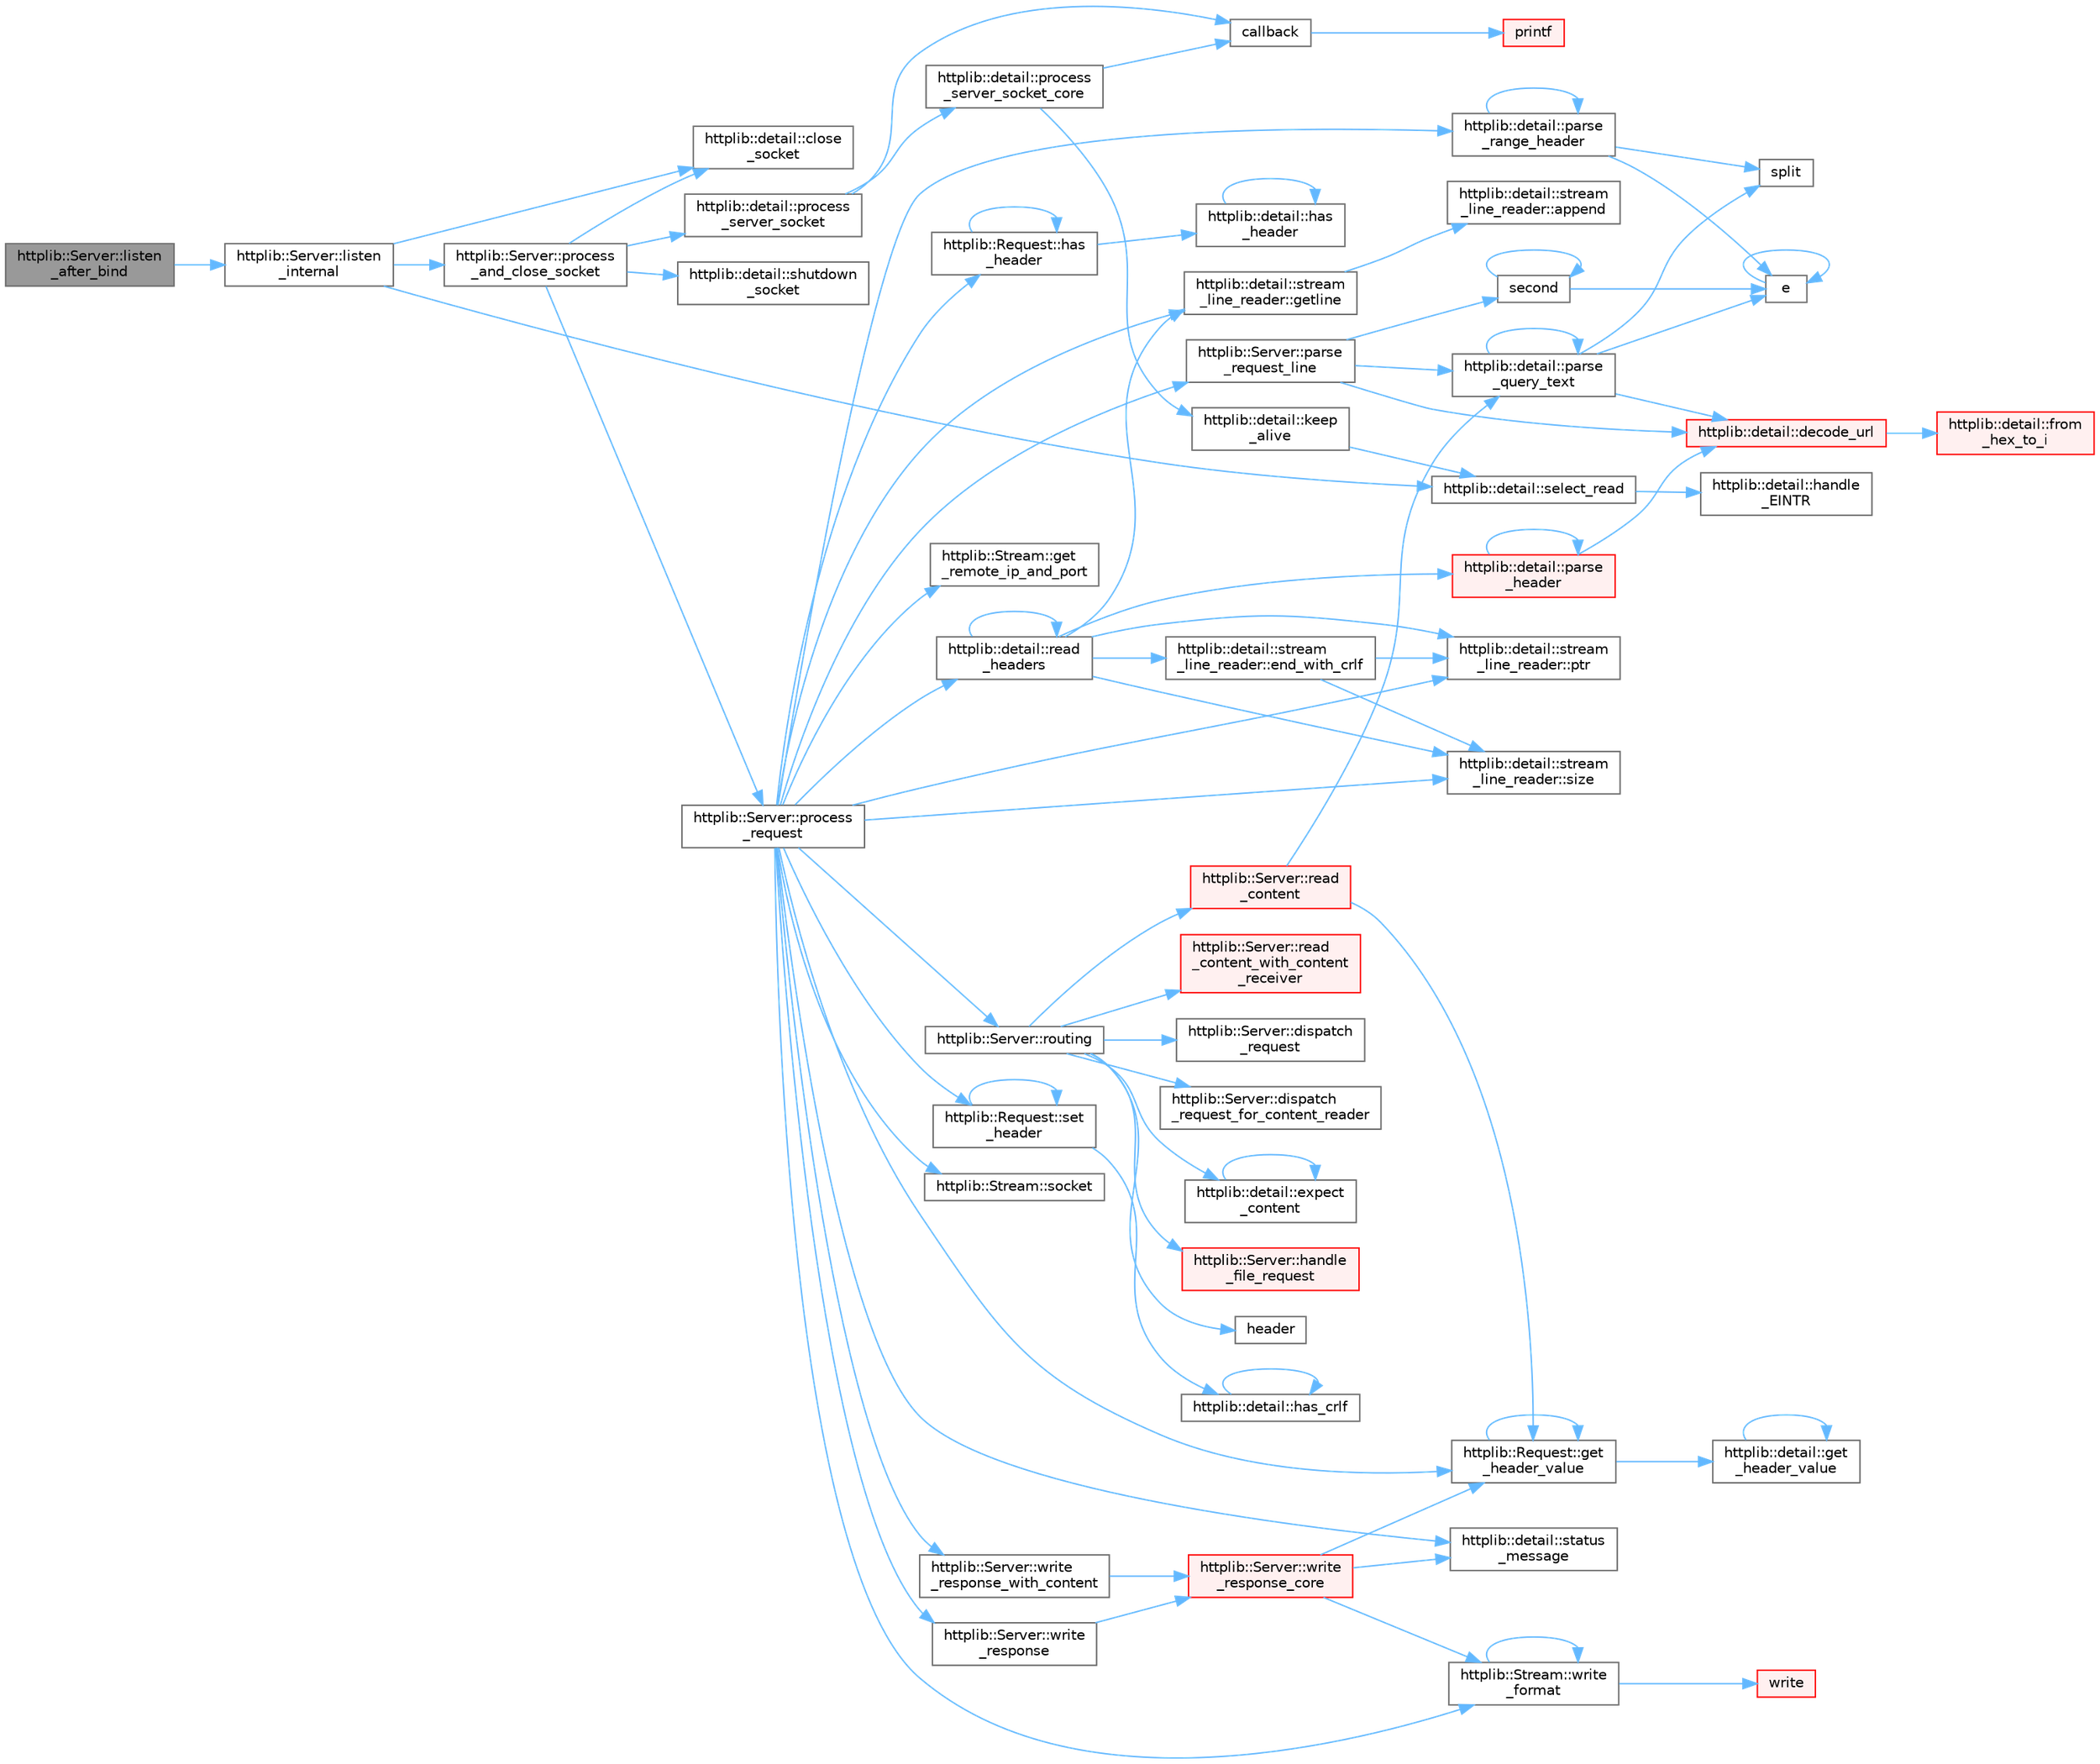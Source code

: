 digraph "httplib::Server::listen_after_bind"
{
 // LATEX_PDF_SIZE
  bgcolor="transparent";
  edge [fontname=Helvetica,fontsize=10,labelfontname=Helvetica,labelfontsize=10];
  node [fontname=Helvetica,fontsize=10,shape=box,height=0.2,width=0.4];
  rankdir="LR";
  Node1 [id="Node000001",label="httplib::Server::listen\l_after_bind",height=0.2,width=0.4,color="gray40", fillcolor="grey60", style="filled", fontcolor="black",tooltip=" "];
  Node1 -> Node2 [id="edge83_Node000001_Node000002",color="steelblue1",style="solid",tooltip=" "];
  Node2 [id="Node000002",label="httplib::Server::listen\l_internal",height=0.2,width=0.4,color="grey40", fillcolor="white", style="filled",URL="$classhttplib_1_1_server.html#adff9037bb77e3ff3d75c6d58e4ae621d",tooltip=" "];
  Node2 -> Node3 [id="edge84_Node000002_Node000003",color="steelblue1",style="solid",tooltip=" "];
  Node3 [id="Node000003",label="httplib::detail::close\l_socket",height=0.2,width=0.4,color="grey40", fillcolor="white", style="filled",URL="$namespacehttplib_1_1detail.html#ab97ddef67a99aee8ed2aec5e20d90286",tooltip=" "];
  Node2 -> Node4 [id="edge85_Node000002_Node000004",color="steelblue1",style="solid",tooltip=" "];
  Node4 [id="Node000004",label="httplib::Server::process\l_and_close_socket",height=0.2,width=0.4,color="grey40", fillcolor="white", style="filled",URL="$classhttplib_1_1_server.html#ac30c8ceb97d44f2a9032ee08e0744d6c",tooltip=" "];
  Node4 -> Node3 [id="edge86_Node000004_Node000003",color="steelblue1",style="solid",tooltip=" "];
  Node4 -> Node5 [id="edge87_Node000004_Node000005",color="steelblue1",style="solid",tooltip=" "];
  Node5 [id="Node000005",label="httplib::Server::process\l_request",height=0.2,width=0.4,color="grey40", fillcolor="white", style="filled",URL="$classhttplib_1_1_server.html#a10a80cd00cc21c7cd5f03de56a539fef",tooltip=" "];
  Node5 -> Node6 [id="edge88_Node000005_Node000006",color="steelblue1",style="solid",tooltip=" "];
  Node6 [id="Node000006",label="httplib::Request::get\l_header_value",height=0.2,width=0.4,color="grey40", fillcolor="white", style="filled",URL="$structhttplib_1_1_request.html#a4b4186433e1375a7be5eedb1a3c12d77",tooltip=" "];
  Node6 -> Node7 [id="edge89_Node000006_Node000007",color="steelblue1",style="solid",tooltip=" "];
  Node7 [id="Node000007",label="httplib::detail::get\l_header_value",height=0.2,width=0.4,color="grey40", fillcolor="white", style="filled",URL="$namespacehttplib_1_1detail.html#aef894f1e166e16c38e91b750b805b619",tooltip=" "];
  Node7 -> Node7 [id="edge90_Node000007_Node000007",color="steelblue1",style="solid",tooltip=" "];
  Node6 -> Node6 [id="edge91_Node000006_Node000006",color="steelblue1",style="solid",tooltip=" "];
  Node5 -> Node8 [id="edge92_Node000005_Node000008",color="steelblue1",style="solid",tooltip=" "];
  Node8 [id="Node000008",label="httplib::Stream::get\l_remote_ip_and_port",height=0.2,width=0.4,color="grey40", fillcolor="white", style="filled",URL="$classhttplib_1_1_stream.html#a69c4c8a58c9e943fea94f01e6b7dd5ca",tooltip=" "];
  Node5 -> Node9 [id="edge93_Node000005_Node000009",color="steelblue1",style="solid",tooltip=" "];
  Node9 [id="Node000009",label="httplib::detail::stream\l_line_reader::getline",height=0.2,width=0.4,color="grey40", fillcolor="white", style="filled",URL="$classhttplib_1_1detail_1_1stream__line__reader.html#a39b395742e14cc015a448f6ea4143d44",tooltip=" "];
  Node9 -> Node10 [id="edge94_Node000009_Node000010",color="steelblue1",style="solid",tooltip=" "];
  Node10 [id="Node000010",label="httplib::detail::stream\l_line_reader::append",height=0.2,width=0.4,color="grey40", fillcolor="white", style="filled",URL="$classhttplib_1_1detail_1_1stream__line__reader.html#a983947ba51e1523ddd195dddfdd9bd26",tooltip=" "];
  Node5 -> Node11 [id="edge95_Node000005_Node000011",color="steelblue1",style="solid",tooltip=" "];
  Node11 [id="Node000011",label="httplib::Request::has\l_header",height=0.2,width=0.4,color="grey40", fillcolor="white", style="filled",URL="$structhttplib_1_1_request.html#ab1d2a38febf2c2a2c408779c39fb60ad",tooltip=" "];
  Node11 -> Node12 [id="edge96_Node000011_Node000012",color="steelblue1",style="solid",tooltip=" "];
  Node12 [id="Node000012",label="httplib::detail::has\l_header",height=0.2,width=0.4,color="grey40", fillcolor="white", style="filled",URL="$namespacehttplib_1_1detail.html#a290756a21ec7646b70a02103cd61d061",tooltip=" "];
  Node12 -> Node12 [id="edge97_Node000012_Node000012",color="steelblue1",style="solid",tooltip=" "];
  Node11 -> Node11 [id="edge98_Node000011_Node000011",color="steelblue1",style="solid",tooltip=" "];
  Node5 -> Node13 [id="edge99_Node000005_Node000013",color="steelblue1",style="solid",tooltip=" "];
  Node13 [id="Node000013",label="httplib::detail::parse\l_range_header",height=0.2,width=0.4,color="grey40", fillcolor="white", style="filled",URL="$namespacehttplib_1_1detail.html#ad4101f2d385e30a6c88e24b6a9058113",tooltip=" "];
  Node13 -> Node14 [id="edge100_Node000013_Node000014",color="steelblue1",style="solid",tooltip=" "];
  Node14 [id="Node000014",label="e",height=0.2,width=0.4,color="grey40", fillcolor="white", style="filled",URL="$_cwise__array__power__array_8cpp.html#a9cb86ff854760bf91a154f2724a9101d",tooltip=" "];
  Node14 -> Node14 [id="edge101_Node000014_Node000014",color="steelblue1",style="solid",tooltip=" "];
  Node13 -> Node13 [id="edge102_Node000013_Node000013",color="steelblue1",style="solid",tooltip=" "];
  Node13 -> Node15 [id="edge103_Node000013_Node000015",color="steelblue1",style="solid",tooltip=" "];
  Node15 [id="Node000015",label="split",height=0.2,width=0.4,color="grey40", fillcolor="white", style="filled",URL="$dff__run_8cpp.html#a0711bc625a1e6944ca62107b5847365f",tooltip=" "];
  Node5 -> Node16 [id="edge104_Node000005_Node000016",color="steelblue1",style="solid",tooltip=" "];
  Node16 [id="Node000016",label="httplib::Server::parse\l_request_line",height=0.2,width=0.4,color="grey40", fillcolor="white", style="filled",URL="$classhttplib_1_1_server.html#a4ed9f8708ec078c9c0308e1d45673c46",tooltip=" "];
  Node16 -> Node17 [id="edge105_Node000016_Node000017",color="steelblue1",style="solid",tooltip=" "];
  Node17 [id="Node000017",label="httplib::detail::decode_url",height=0.2,width=0.4,color="red", fillcolor="#FFF0F0", style="filled",URL="$namespacehttplib_1_1detail.html#ad9a33d8ea46a298f605165c2d7a11626",tooltip=" "];
  Node17 -> Node18 [id="edge106_Node000017_Node000018",color="steelblue1",style="solid",tooltip=" "];
  Node18 [id="Node000018",label="httplib::detail::from\l_hex_to_i",height=0.2,width=0.4,color="red", fillcolor="#FFF0F0", style="filled",URL="$namespacehttplib_1_1detail.html#a62592aa626f8ab0e3af59e681a28ac1b",tooltip=" "];
  Node16 -> Node21 [id="edge107_Node000016_Node000021",color="steelblue1",style="solid",tooltip=" "];
  Node21 [id="Node000021",label="httplib::detail::parse\l_query_text",height=0.2,width=0.4,color="grey40", fillcolor="white", style="filled",URL="$namespacehttplib_1_1detail.html#acd471412f59b3f94884fcb9e7986a480",tooltip=" "];
  Node21 -> Node17 [id="edge108_Node000021_Node000017",color="steelblue1",style="solid",tooltip=" "];
  Node21 -> Node14 [id="edge109_Node000021_Node000014",color="steelblue1",style="solid",tooltip=" "];
  Node21 -> Node21 [id="edge110_Node000021_Node000021",color="steelblue1",style="solid",tooltip=" "];
  Node21 -> Node15 [id="edge111_Node000021_Node000015",color="steelblue1",style="solid",tooltip=" "];
  Node16 -> Node22 [id="edge112_Node000016_Node000022",color="steelblue1",style="solid",tooltip=" "];
  Node22 [id="Node000022",label="second",height=0.2,width=0.4,color="grey40", fillcolor="white", style="filled",URL="$second___n_o_n_e_8f.html#ae9f971a8b343bd2fcb85c3b16da97f10",tooltip="SECOND returns nothing"];
  Node22 -> Node14 [id="edge113_Node000022_Node000014",color="steelblue1",style="solid",tooltip=" "];
  Node22 -> Node22 [id="edge114_Node000022_Node000022",color="steelblue1",style="solid",tooltip=" "];
  Node5 -> Node23 [id="edge115_Node000005_Node000023",color="steelblue1",style="solid",tooltip=" "];
  Node23 [id="Node000023",label="httplib::detail::stream\l_line_reader::ptr",height=0.2,width=0.4,color="grey40", fillcolor="white", style="filled",URL="$classhttplib_1_1detail_1_1stream__line__reader.html#ac1ea873b6559ff411cb777d2bbdba4cc",tooltip=" "];
  Node5 -> Node24 [id="edge116_Node000005_Node000024",color="steelblue1",style="solid",tooltip=" "];
  Node24 [id="Node000024",label="httplib::detail::read\l_headers",height=0.2,width=0.4,color="grey40", fillcolor="white", style="filled",URL="$namespacehttplib_1_1detail.html#aeb8db950848e27227eb130f609b293cf",tooltip=" "];
  Node24 -> Node25 [id="edge117_Node000024_Node000025",color="steelblue1",style="solid",tooltip=" "];
  Node25 [id="Node000025",label="httplib::detail::stream\l_line_reader::end_with_crlf",height=0.2,width=0.4,color="grey40", fillcolor="white", style="filled",URL="$classhttplib_1_1detail_1_1stream__line__reader.html#aa0776295bbb7bd734a00dd6ffc281c31",tooltip=" "];
  Node25 -> Node23 [id="edge118_Node000025_Node000023",color="steelblue1",style="solid",tooltip=" "];
  Node25 -> Node26 [id="edge119_Node000025_Node000026",color="steelblue1",style="solid",tooltip=" "];
  Node26 [id="Node000026",label="httplib::detail::stream\l_line_reader::size",height=0.2,width=0.4,color="grey40", fillcolor="white", style="filled",URL="$classhttplib_1_1detail_1_1stream__line__reader.html#abf2e2d85e7411c8af6e84109029b4d6e",tooltip=" "];
  Node24 -> Node9 [id="edge120_Node000024_Node000009",color="steelblue1",style="solid",tooltip=" "];
  Node24 -> Node27 [id="edge121_Node000024_Node000027",color="steelblue1",style="solid",tooltip=" "];
  Node27 [id="Node000027",label="httplib::detail::parse\l_header",height=0.2,width=0.4,color="red", fillcolor="#FFF0F0", style="filled",URL="$namespacehttplib_1_1detail.html#a9f88ca460e7fee64d3598e4d79349f9a",tooltip=" "];
  Node27 -> Node17 [id="edge122_Node000027_Node000017",color="steelblue1",style="solid",tooltip=" "];
  Node27 -> Node27 [id="edge123_Node000027_Node000027",color="steelblue1",style="solid",tooltip=" "];
  Node24 -> Node23 [id="edge124_Node000024_Node000023",color="steelblue1",style="solid",tooltip=" "];
  Node24 -> Node24 [id="edge125_Node000024_Node000024",color="steelblue1",style="solid",tooltip=" "];
  Node24 -> Node26 [id="edge126_Node000024_Node000026",color="steelblue1",style="solid",tooltip=" "];
  Node5 -> Node29 [id="edge127_Node000005_Node000029",color="steelblue1",style="solid",tooltip=" "];
  Node29 [id="Node000029",label="httplib::Server::routing",height=0.2,width=0.4,color="grey40", fillcolor="white", style="filled",URL="$classhttplib_1_1_server.html#a93a7d1e50892f05854b060e866d86f6a",tooltip=" "];
  Node29 -> Node30 [id="edge128_Node000029_Node000030",color="steelblue1",style="solid",tooltip=" "];
  Node30 [id="Node000030",label="httplib::Server::dispatch\l_request",height=0.2,width=0.4,color="grey40", fillcolor="white", style="filled",URL="$classhttplib_1_1_server.html#aba42ecaa50f4f260640538a54e226195",tooltip=" "];
  Node29 -> Node31 [id="edge129_Node000029_Node000031",color="steelblue1",style="solid",tooltip=" "];
  Node31 [id="Node000031",label="httplib::Server::dispatch\l_request_for_content_reader",height=0.2,width=0.4,color="grey40", fillcolor="white", style="filled",URL="$classhttplib_1_1_server.html#a8fa51659d66e494d5b0e8d067870d23c",tooltip=" "];
  Node29 -> Node32 [id="edge130_Node000029_Node000032",color="steelblue1",style="solid",tooltip=" "];
  Node32 [id="Node000032",label="httplib::detail::expect\l_content",height=0.2,width=0.4,color="grey40", fillcolor="white", style="filled",URL="$namespacehttplib_1_1detail.html#a8cc06e1287343bb2231f8009621db60e",tooltip=" "];
  Node32 -> Node32 [id="edge131_Node000032_Node000032",color="steelblue1",style="solid",tooltip=" "];
  Node29 -> Node33 [id="edge132_Node000029_Node000033",color="steelblue1",style="solid",tooltip=" "];
  Node33 [id="Node000033",label="httplib::Server::handle\l_file_request",height=0.2,width=0.4,color="red", fillcolor="#FFF0F0", style="filled",URL="$classhttplib_1_1_server.html#ad3b8b79ecdd2bb893cdf95a014bfa031",tooltip=" "];
  Node29 -> Node39 [id="edge133_Node000029_Node000039",color="steelblue1",style="solid",tooltip=" "];
  Node39 [id="Node000039",label="header",height=0.2,width=0.4,color="grey40", fillcolor="white", style="filled",URL="$cblat1_8f.html#a410931b600854e6dd3e253731606117e",tooltip=" "];
  Node29 -> Node40 [id="edge134_Node000029_Node000040",color="steelblue1",style="solid",tooltip=" "];
  Node40 [id="Node000040",label="httplib::Server::read\l_content",height=0.2,width=0.4,color="red", fillcolor="#FFF0F0", style="filled",URL="$classhttplib_1_1_server.html#af1b7305d0ac366d0c0a5f026b3a2dcc7",tooltip=" "];
  Node40 -> Node6 [id="edge135_Node000040_Node000006",color="steelblue1",style="solid",tooltip=" "];
  Node40 -> Node21 [id="edge136_Node000040_Node000021",color="steelblue1",style="solid",tooltip=" "];
  Node29 -> Node97 [id="edge137_Node000029_Node000097",color="steelblue1",style="solid",tooltip=" "];
  Node97 [id="Node000097",label="httplib::Server::read\l_content_with_content\l_receiver",height=0.2,width=0.4,color="red", fillcolor="#FFF0F0", style="filled",URL="$classhttplib_1_1_server.html#aef18496cb35c404b71c763442f7c155a",tooltip=" "];
  Node5 -> Node98 [id="edge138_Node000005_Node000098",color="steelblue1",style="solid",tooltip=" "];
  Node98 [id="Node000098",label="httplib::Request::set\l_header",height=0.2,width=0.4,color="grey40", fillcolor="white", style="filled",URL="$structhttplib_1_1_request.html#acc869733c900de3687d675aadd8ce30a",tooltip=" "];
  Node98 -> Node99 [id="edge139_Node000098_Node000099",color="steelblue1",style="solid",tooltip=" "];
  Node99 [id="Node000099",label="httplib::detail::has_crlf",height=0.2,width=0.4,color="grey40", fillcolor="white", style="filled",URL="$namespacehttplib_1_1detail.html#ab084360aabd1bb3ec5d12bda0e76e562",tooltip=" "];
  Node99 -> Node99 [id="edge140_Node000099_Node000099",color="steelblue1",style="solid",tooltip=" "];
  Node98 -> Node98 [id="edge141_Node000098_Node000098",color="steelblue1",style="solid",tooltip=" "];
  Node5 -> Node26 [id="edge142_Node000005_Node000026",color="steelblue1",style="solid",tooltip=" "];
  Node5 -> Node100 [id="edge143_Node000005_Node000100",color="steelblue1",style="solid",tooltip=" "];
  Node100 [id="Node000100",label="httplib::Stream::socket",height=0.2,width=0.4,color="grey40", fillcolor="white", style="filled",URL="$classhttplib_1_1_stream.html#ad2ea435dea23ee5f89b0792f4cb2d742",tooltip=" "];
  Node5 -> Node101 [id="edge144_Node000005_Node000101",color="steelblue1",style="solid",tooltip=" "];
  Node101 [id="Node000101",label="httplib::detail::status\l_message",height=0.2,width=0.4,color="grey40", fillcolor="white", style="filled",URL="$namespacehttplib_1_1detail.html#a53ecc5e40689fc4b7c2f5ed456260128",tooltip=" "];
  Node5 -> Node102 [id="edge145_Node000005_Node000102",color="steelblue1",style="solid",tooltip=" "];
  Node102 [id="Node000102",label="httplib::Stream::write\l_format",height=0.2,width=0.4,color="grey40", fillcolor="white", style="filled",URL="$classhttplib_1_1_stream.html#afe3bb065d62f564f6a86fe12949b6789",tooltip=" "];
  Node102 -> Node103 [id="edge146_Node000102_Node000103",color="steelblue1",style="solid",tooltip=" "];
  Node103 [id="Node000103",label="write",height=0.2,width=0.4,color="red", fillcolor="#FFF0F0", style="filled",URL="$json_2write__and__read_8hpp.html#a8d72d49ed34d37da786334a55f22b909",tooltip=" "];
  Node102 -> Node102 [id="edge147_Node000102_Node000102",color="steelblue1",style="solid",tooltip=" "];
  Node5 -> Node156 [id="edge148_Node000005_Node000156",color="steelblue1",style="solid",tooltip=" "];
  Node156 [id="Node000156",label="httplib::Server::write\l_response",height=0.2,width=0.4,color="grey40", fillcolor="white", style="filled",URL="$classhttplib_1_1_server.html#a1446ed2e548ea5f449e7be24ff8dc71e",tooltip=" "];
  Node156 -> Node157 [id="edge149_Node000156_Node000157",color="steelblue1",style="solid",tooltip=" "];
  Node157 [id="Node000157",label="httplib::Server::write\l_response_core",height=0.2,width=0.4,color="red", fillcolor="#FFF0F0", style="filled",URL="$classhttplib_1_1_server.html#a7b19aea55c1885d1c8d9d7048056fdf5",tooltip=" "];
  Node157 -> Node6 [id="edge150_Node000157_Node000006",color="steelblue1",style="solid",tooltip=" "];
  Node157 -> Node101 [id="edge151_Node000157_Node000101",color="steelblue1",style="solid",tooltip=" "];
  Node157 -> Node102 [id="edge152_Node000157_Node000102",color="steelblue1",style="solid",tooltip=" "];
  Node5 -> Node179 [id="edge153_Node000005_Node000179",color="steelblue1",style="solid",tooltip=" "];
  Node179 [id="Node000179",label="httplib::Server::write\l_response_with_content",height=0.2,width=0.4,color="grey40", fillcolor="white", style="filled",URL="$classhttplib_1_1_server.html#acbb453f23f0d2c9ab8d9ba17416ea6f0",tooltip=" "];
  Node179 -> Node157 [id="edge154_Node000179_Node000157",color="steelblue1",style="solid",tooltip=" "];
  Node4 -> Node180 [id="edge155_Node000004_Node000180",color="steelblue1",style="solid",tooltip=" "];
  Node180 [id="Node000180",label="httplib::detail::process\l_server_socket",height=0.2,width=0.4,color="grey40", fillcolor="white", style="filled",URL="$namespacehttplib_1_1detail.html#ac93f82fce90706744b03f22eecc0f73d",tooltip=" "];
  Node180 -> Node55 [id="edge156_Node000180_Node000055",color="steelblue1",style="solid",tooltip=" "];
  Node55 [id="Node000055",label="callback",height=0.2,width=0.4,color="grey40", fillcolor="white", style="filled",URL="$external_2spine-runtimes_2spine-sfml_2c_2example_2main_8cpp.html#a2f27b7fc84a39cace84d90f62a8d4c8e",tooltip=" "];
  Node55 -> Node56 [id="edge157_Node000055_Node000056",color="steelblue1",style="solid",tooltip=" "];
  Node56 [id="Node000056",label="printf",height=0.2,width=0.4,color="red", fillcolor="#FFF0F0", style="filled",URL="$printf_8h.html#aee3ed3a831f25f07e7be3919fff2203a",tooltip=" "];
  Node180 -> Node181 [id="edge158_Node000180_Node000181",color="steelblue1",style="solid",tooltip=" "];
  Node181 [id="Node000181",label="httplib::detail::process\l_server_socket_core",height=0.2,width=0.4,color="grey40", fillcolor="white", style="filled",URL="$namespacehttplib_1_1detail.html#a5f0c9305bd9afeafdd749b0c1a61b1e8",tooltip=" "];
  Node181 -> Node55 [id="edge159_Node000181_Node000055",color="steelblue1",style="solid",tooltip=" "];
  Node181 -> Node182 [id="edge160_Node000181_Node000182",color="steelblue1",style="solid",tooltip=" "];
  Node182 [id="Node000182",label="httplib::detail::keep\l_alive",height=0.2,width=0.4,color="grey40", fillcolor="white", style="filled",URL="$namespacehttplib_1_1detail.html#ab08d37ac18483ada5ec56e3232405765",tooltip=" "];
  Node182 -> Node183 [id="edge161_Node000182_Node000183",color="steelblue1",style="solid",tooltip=" "];
  Node183 [id="Node000183",label="httplib::detail::select_read",height=0.2,width=0.4,color="grey40", fillcolor="white", style="filled",URL="$namespacehttplib_1_1detail.html#ade5583c2e13e0822f2a90227894d92fe",tooltip=" "];
  Node183 -> Node184 [id="edge162_Node000183_Node000184",color="steelblue1",style="solid",tooltip=" "];
  Node184 [id="Node000184",label="httplib::detail::handle\l_EINTR",height=0.2,width=0.4,color="grey40", fillcolor="white", style="filled",URL="$namespacehttplib_1_1detail.html#a8fbaa8fefb24f6dd249b62f832f64a84",tooltip=" "];
  Node4 -> Node185 [id="edge163_Node000004_Node000185",color="steelblue1",style="solid",tooltip=" "];
  Node185 [id="Node000185",label="httplib::detail::shutdown\l_socket",height=0.2,width=0.4,color="grey40", fillcolor="white", style="filled",URL="$namespacehttplib_1_1detail.html#a6fe756f70ad6d331f8269d1504ecc296",tooltip=" "];
  Node2 -> Node183 [id="edge164_Node000002_Node000183",color="steelblue1",style="solid",tooltip=" "];
}
